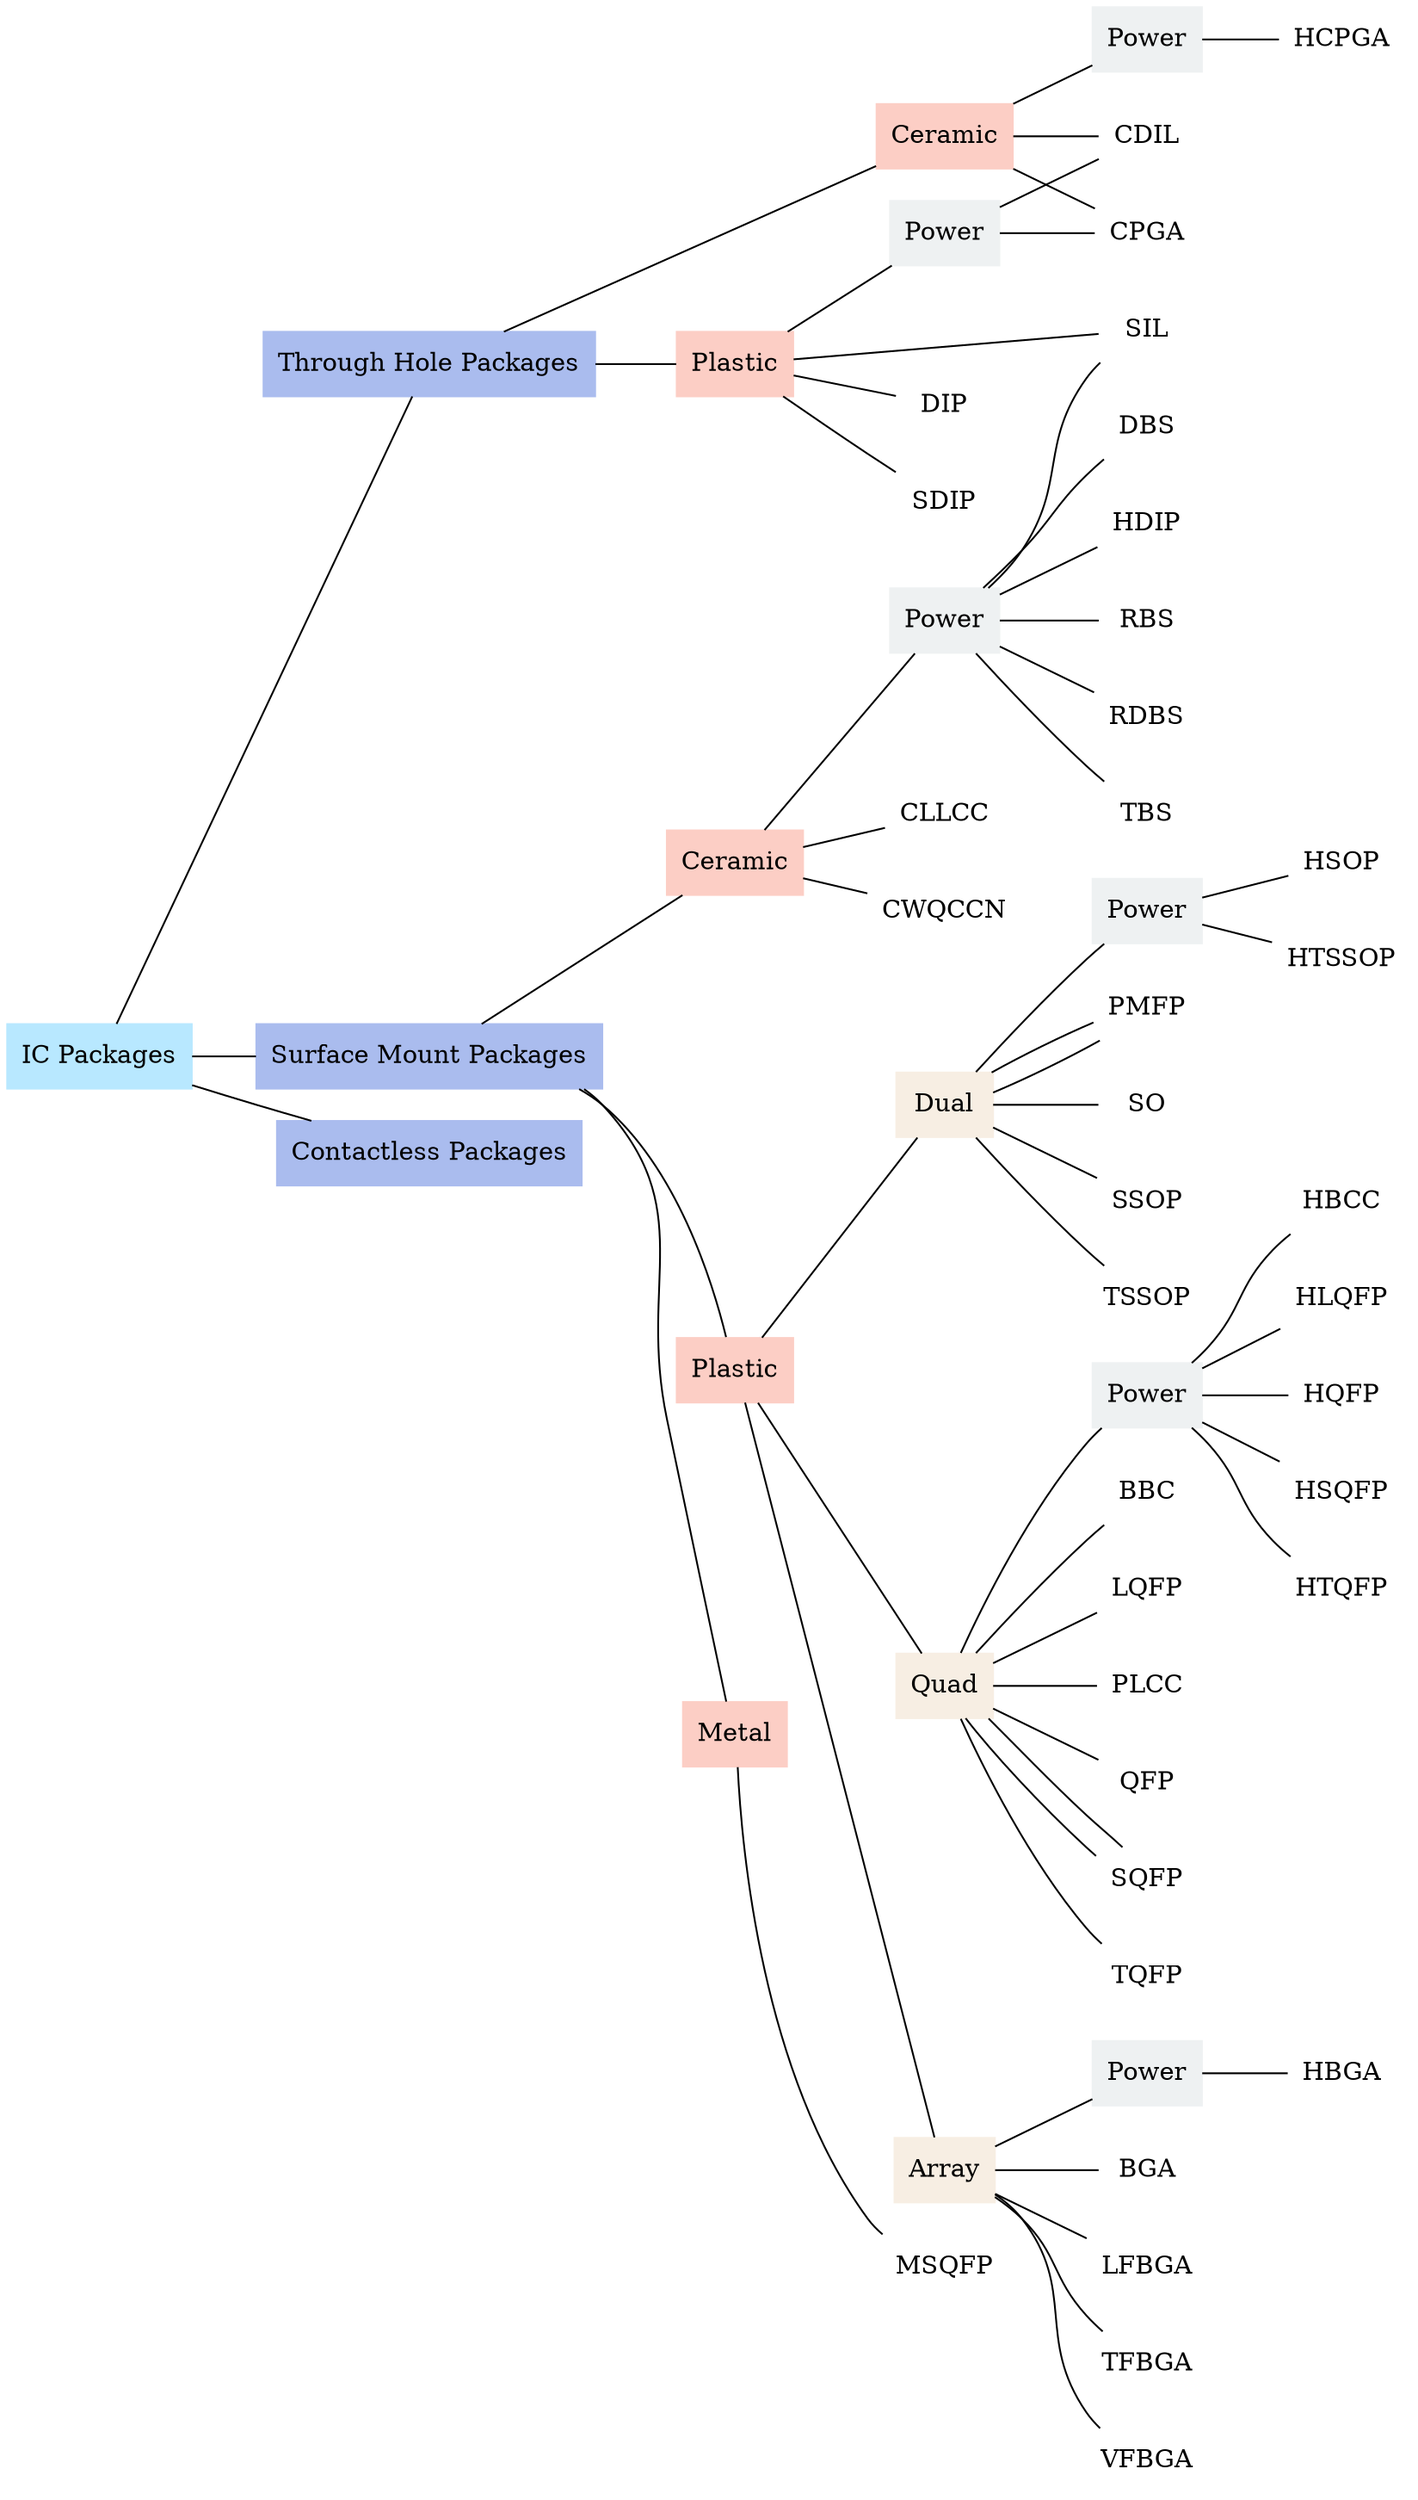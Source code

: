 graph G {
	graph [rankdir=LR]
	0 [style=invis]
	1 [style=invis]
	0 -- 1 [style=invis]
	2 [style=invis]
	1 -- 2 [style=invis]
	3 [style=invis]
	2 -- 3 [style=invis]
	node [color="#B8E8FF" shape=box style=filled]
	ichead [label="IC Packages"]
	node [color="#AABCEE" shape=box style=filled]
	through [label="Through Hole Packages"]
	ichead -- through
	surf [label="Surface Mount Packages"]
	ichead -- surf
	contl [label="Contactless Packages"]
	ichead -- contl
	node [color="#FCCEC5" shape=box style=filled]
	through_cer [label=Ceramic]
	through -- through_cer
	through_pla [label=Plastic]
	through -- through_pla
	surf_cer [label=Ceramic]
	surf -- surf_cer
	surf_pla [label=Plastic]
	surf -- surf_pla
	surf_met [label=Metal]
	surf -- surf_met
	node [color="#F7EEE3" shape=box style=filled]
	dual [label=Dual]
	surf_pla -- dual
	quad [label=Quad]
	surf_pla -- quad
	array [label=Array]
	surf_pla -- array
	node [color="#EEF1F2" shape=box style=filled]
	through_cer_p [label=Power]
	through_cer -- through_cer_p
	through_pla_p [label=Power]
	through_pla -- through_pla_p
	surf_cer_p [label=Power]
	surf_cer -- surf_cer_p
	dual_p [label=Power]
	dual -- dual_p
	quad_p [label=Power]
	quad -- quad_p
	array_p [label=Power]
	array -- array_p
	node [color=white shape=box style=filled]
	HCPGA [label=HCPGA]
	through_cer_p -- HCPGA
	CDIL [label=CDIL]
	through_pla_p -- CDIL
	CPGA [label=CPGA]
	through_pla_p -- CPGA
	DBS [label=DBS]
	surf_cer_p -- DBS
	HDIP [label=HDIP]
	surf_cer_p -- HDIP
	RBS [label=RBS]
	surf_cer_p -- RBS
	RDBS [label=RDBS]
	surf_cer_p -- RDBS
	SIL [label=SIL]
	surf_cer_p -- SIL
	TBS [label=TBS]
	surf_cer_p -- TBS
	HSOP [label=HSOP]
	dual_p -- HSOP
	HTSSOP [label=HTSSOP]
	dual_p -- HTSSOP
	HBCC [label=HBCC]
	quad_p -- HBCC
	HLQFP [label=HLQFP]
	quad_p -- HLQFP
	HQFP [label=HQFP]
	quad_p -- HQFP
	HSQFP [label=HSQFP]
	quad_p -- HSQFP
	HTQFP [label=HTQFP]
	quad_p -- HTQFP
	HBGA [label=HBGA]
	array_p -- HBGA
	CDIL [label=CDIL]
	through_cer -- CDIL
	CPGA [label=CPGA]
	through_cer -- CPGA
	DIP [label=DIP]
	through_pla -- DIP
	SDIP [label=SDIP]
	through_pla -- SDIP
	SIL [label=SIL]
	through_pla -- SIL
	CLLCC [label=CLLCC]
	surf_cer -- CLLCC
	CWQCCN [label=CWQCCN]
	surf_cer -- CWQCCN
	PMFP [label=PMFP]
	dual -- PMFP
	SO [label=SO]
	dual -- SO
	SSOP [label=SSOP]
	dual -- SSOP
	TSSOP [label=TSSOP]
	dual -- TSSOP
	PMFP [label=PMFP]
	dual -- PMFP
	BBC [label=BBC]
	quad -- BBC
	LQFP [label=LQFP]
	quad -- LQFP
	PLCC [label=PLCC]
	quad -- PLCC
	QFP [label=QFP]
	quad -- QFP
	SQFP [label=SQFP]
	quad -- SQFP
	TQFP [label=TQFP]
	quad -- TQFP
	SQFP [label=SQFP]
	quad -- SQFP
	BGA [label=BGA]
	array -- BGA
	LFBGA [label=LFBGA]
	array -- LFBGA
	TFBGA [label=TFBGA]
	array -- TFBGA
	VFBGA [label=VFBGA]
	array -- VFBGA
	MSQFP [label=MSQFP]
	surf_met -- MSQFP
}
